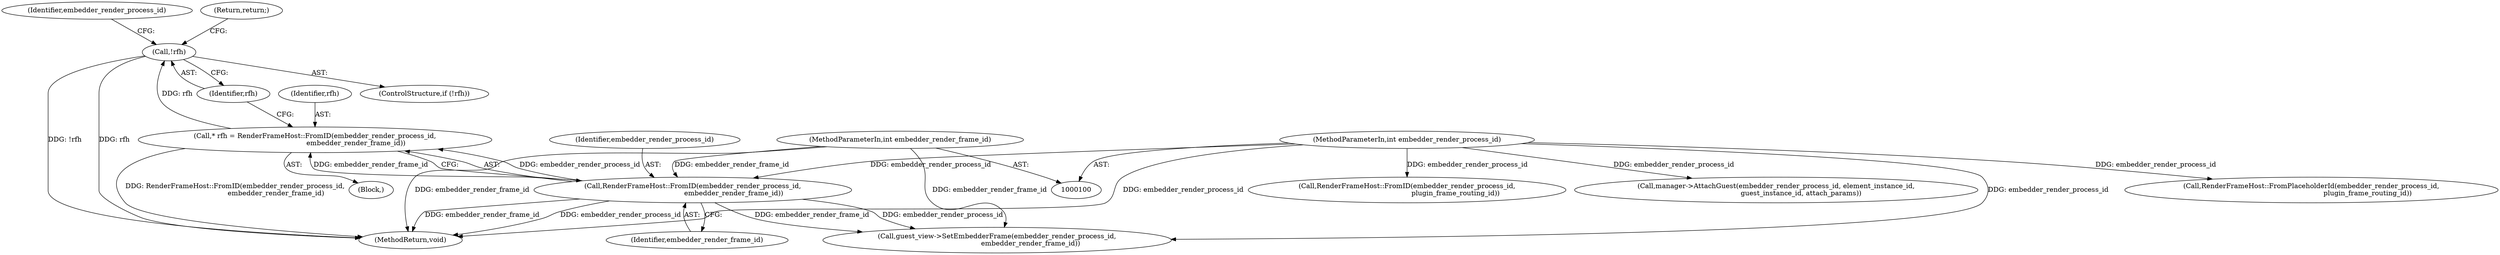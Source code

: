 digraph "0_Chrome_5bb223676defeba9c44a5ce42460c86e24561e73_9@pointer" {
"1000133" [label="(Call,!rfh)"];
"1000127" [label="(Call,* rfh = RenderFrameHost::FromID(embedder_render_process_id,\n                                      embedder_render_frame_id))"];
"1000129" [label="(Call,RenderFrameHost::FromID(embedder_render_process_id,\n                                      embedder_render_frame_id))"];
"1000102" [label="(MethodParameterIn,int embedder_render_process_id)"];
"1000103" [label="(MethodParameterIn,int embedder_render_frame_id)"];
"1000186" [label="(Call,RenderFrameHost::FromPlaceholderId(embedder_render_process_id,\n                                                    plugin_frame_routing_id))"];
"1000137" [label="(Identifier,embedder_render_process_id)"];
"1000136" [label="(Call,guest_view->SetEmbedderFrame(embedder_render_process_id,\n                               embedder_render_frame_id))"];
"1000226" [label="(MethodReturn,void)"];
"1000131" [label="(Identifier,embedder_render_frame_id)"];
"1000134" [label="(Identifier,rfh)"];
"1000130" [label="(Identifier,embedder_render_process_id)"];
"1000177" [label="(Call,RenderFrameHost::FromID(embedder_render_process_id,\n                                             plugin_frame_routing_id))"];
"1000127" [label="(Call,* rfh = RenderFrameHost::FromID(embedder_render_process_id,\n                                      embedder_render_frame_id))"];
"1000109" [label="(Block,)"];
"1000128" [label="(Identifier,rfh)"];
"1000103" [label="(MethodParameterIn,int embedder_render_frame_id)"];
"1000133" [label="(Call,!rfh)"];
"1000102" [label="(MethodParameterIn,int embedder_render_process_id)"];
"1000161" [label="(Call,manager->AttachGuest(embedder_render_process_id, element_instance_id,\n                       guest_instance_id, attach_params))"];
"1000132" [label="(ControlStructure,if (!rfh))"];
"1000135" [label="(Return,return;)"];
"1000129" [label="(Call,RenderFrameHost::FromID(embedder_render_process_id,\n                                      embedder_render_frame_id))"];
"1000133" -> "1000132"  [label="AST: "];
"1000133" -> "1000134"  [label="CFG: "];
"1000134" -> "1000133"  [label="AST: "];
"1000135" -> "1000133"  [label="CFG: "];
"1000137" -> "1000133"  [label="CFG: "];
"1000133" -> "1000226"  [label="DDG: rfh"];
"1000133" -> "1000226"  [label="DDG: !rfh"];
"1000127" -> "1000133"  [label="DDG: rfh"];
"1000127" -> "1000109"  [label="AST: "];
"1000127" -> "1000129"  [label="CFG: "];
"1000128" -> "1000127"  [label="AST: "];
"1000129" -> "1000127"  [label="AST: "];
"1000134" -> "1000127"  [label="CFG: "];
"1000127" -> "1000226"  [label="DDG: RenderFrameHost::FromID(embedder_render_process_id,\n                                      embedder_render_frame_id)"];
"1000129" -> "1000127"  [label="DDG: embedder_render_process_id"];
"1000129" -> "1000127"  [label="DDG: embedder_render_frame_id"];
"1000129" -> "1000131"  [label="CFG: "];
"1000130" -> "1000129"  [label="AST: "];
"1000131" -> "1000129"  [label="AST: "];
"1000129" -> "1000226"  [label="DDG: embedder_render_process_id"];
"1000129" -> "1000226"  [label="DDG: embedder_render_frame_id"];
"1000102" -> "1000129"  [label="DDG: embedder_render_process_id"];
"1000103" -> "1000129"  [label="DDG: embedder_render_frame_id"];
"1000129" -> "1000136"  [label="DDG: embedder_render_process_id"];
"1000129" -> "1000136"  [label="DDG: embedder_render_frame_id"];
"1000102" -> "1000100"  [label="AST: "];
"1000102" -> "1000226"  [label="DDG: embedder_render_process_id"];
"1000102" -> "1000136"  [label="DDG: embedder_render_process_id"];
"1000102" -> "1000161"  [label="DDG: embedder_render_process_id"];
"1000102" -> "1000177"  [label="DDG: embedder_render_process_id"];
"1000102" -> "1000186"  [label="DDG: embedder_render_process_id"];
"1000103" -> "1000100"  [label="AST: "];
"1000103" -> "1000226"  [label="DDG: embedder_render_frame_id"];
"1000103" -> "1000136"  [label="DDG: embedder_render_frame_id"];
}
